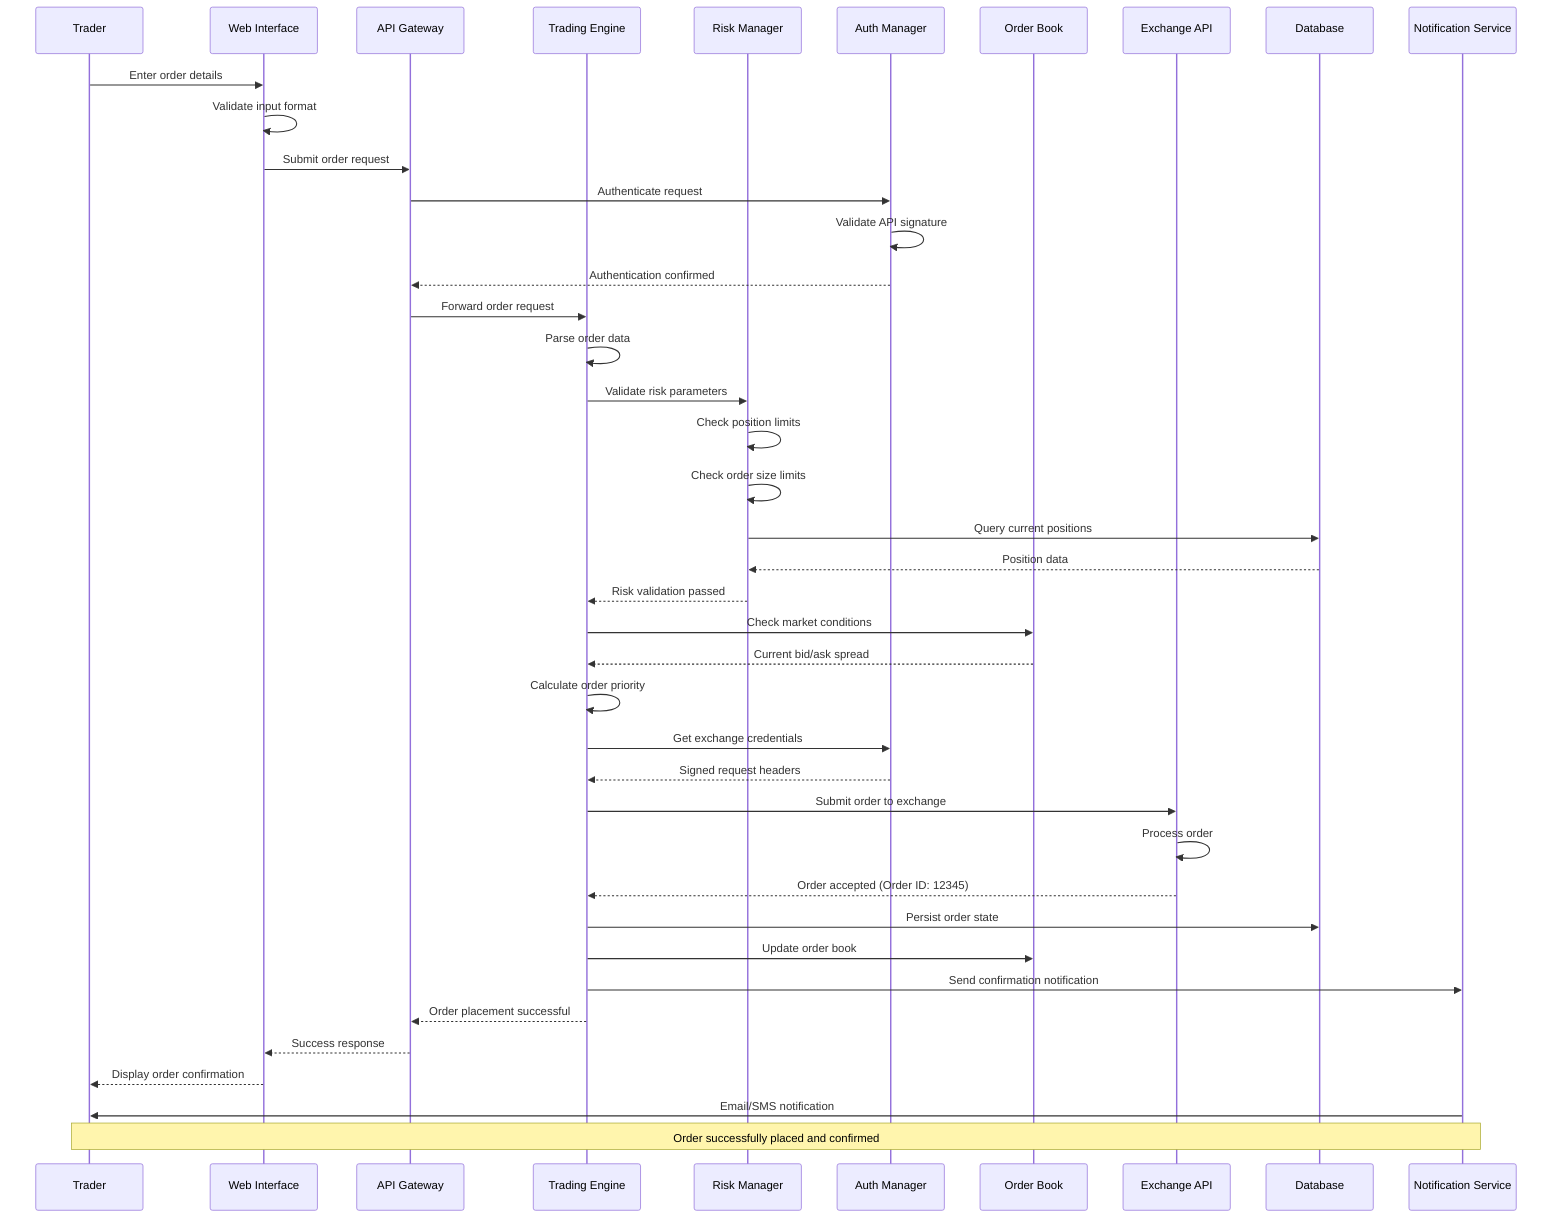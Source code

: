 sequenceDiagram
    participant T as Trader
    participant UI as Web Interface
    participant AG as API Gateway
    participant TE as Trading Engine
    participant RM as Risk Manager
    participant AM as Auth Manager
    participant OB as Order Book
    participant EX as Exchange API
    participant DB as Database
    participant NS as Notification Service

    T->>UI: Enter order details
    UI->>UI: Validate input format
    UI->>AG: Submit order request

    AG->>AM: Authenticate request
    AM->>AM: Validate API signature
    AM-->>AG: Authentication confirmed

    AG->>TE: Forward order request
    TE->>TE: Parse order data
    TE->>RM: Validate risk parameters

    RM->>RM: Check position limits
    RM->>RM: Check order size limits
    RM->>DB: Query current positions
    DB-->>RM: Position data
    RM-->>TE: Risk validation passed

    TE->>OB: Check market conditions
    OB-->>TE: Current bid/ask spread
    TE->>TE: Calculate order priority

    TE->>AM: Get exchange credentials
    AM-->>TE: Signed request headers
    TE->>EX: Submit order to exchange

    EX->>EX: Process order
    EX-->>TE: Order accepted (Order ID: 12345)

    TE->>DB: Persist order state
    TE->>OB: Update order book
    TE->>NS: Send confirmation notification

    TE-->>AG: Order placement successful
    AG-->>UI: Success response
    UI-->>T: Display order confirmation

    NS->>T: Email/SMS notification

    Note over T,NS: Order successfully placed and confirmed